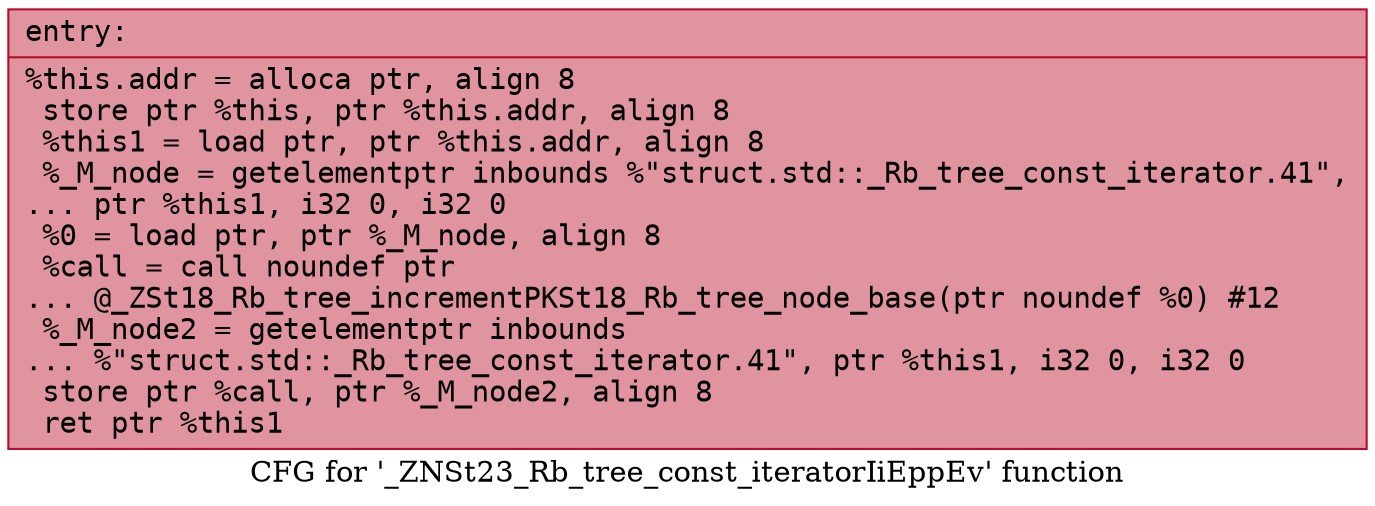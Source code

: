 digraph "CFG for '_ZNSt23_Rb_tree_const_iteratorIiEppEv' function" {
	label="CFG for '_ZNSt23_Rb_tree_const_iteratorIiEppEv' function";

	Node0x560dc9fc8900 [shape=record,color="#b70d28ff", style=filled, fillcolor="#b70d2870" fontname="Courier",label="{entry:\l|  %this.addr = alloca ptr, align 8\l  store ptr %this, ptr %this.addr, align 8\l  %this1 = load ptr, ptr %this.addr, align 8\l  %_M_node = getelementptr inbounds %\"struct.std::_Rb_tree_const_iterator.41\",\l... ptr %this1, i32 0, i32 0\l  %0 = load ptr, ptr %_M_node, align 8\l  %call = call noundef ptr\l... @_ZSt18_Rb_tree_incrementPKSt18_Rb_tree_node_base(ptr noundef %0) #12\l  %_M_node2 = getelementptr inbounds\l... %\"struct.std::_Rb_tree_const_iterator.41\", ptr %this1, i32 0, i32 0\l  store ptr %call, ptr %_M_node2, align 8\l  ret ptr %this1\l}"];
}
